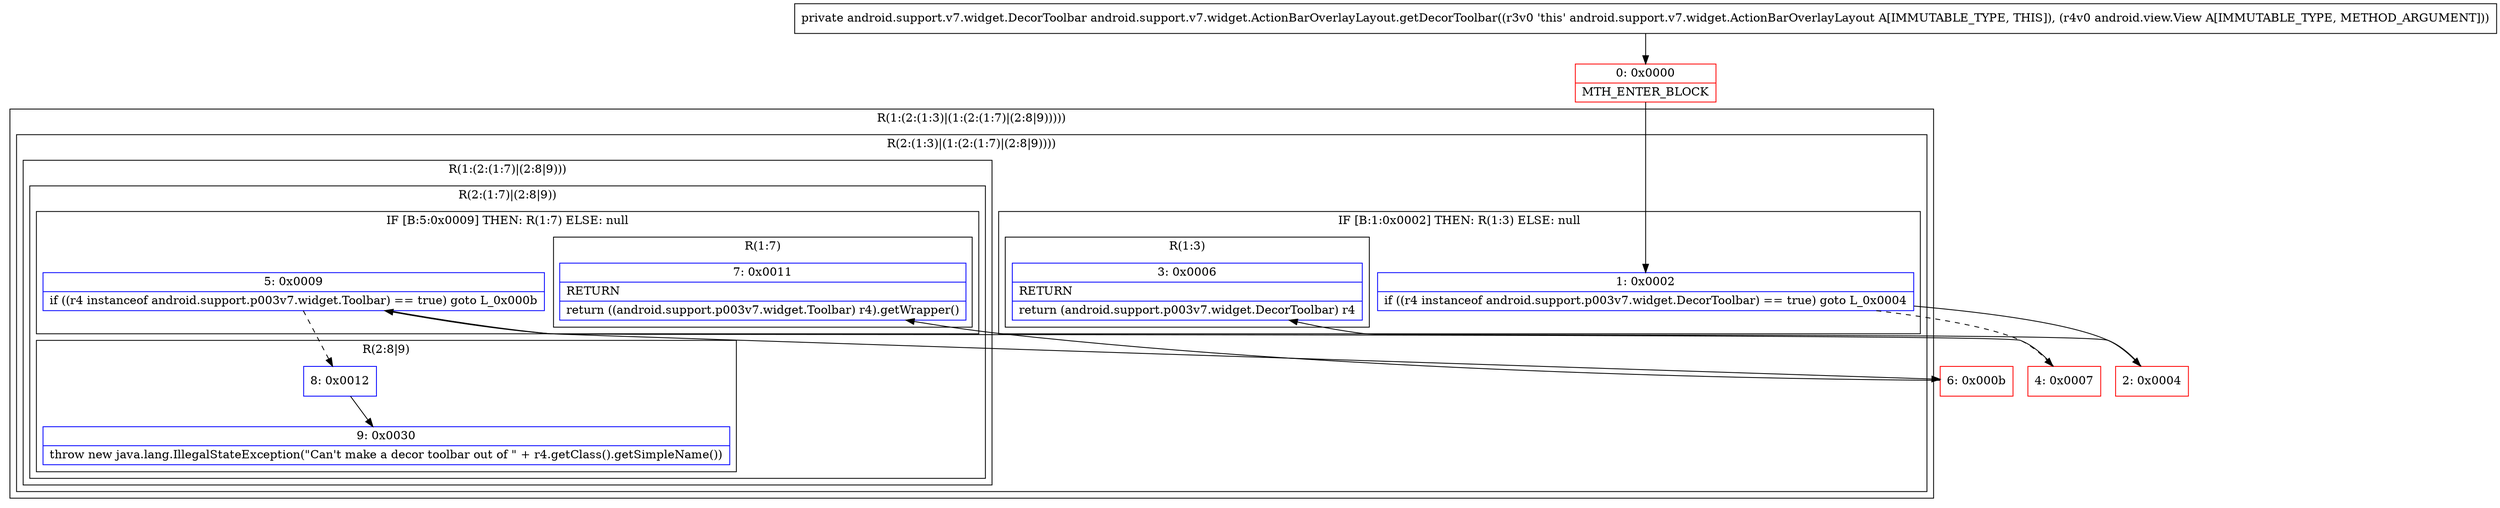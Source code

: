 digraph "CFG forandroid.support.v7.widget.ActionBarOverlayLayout.getDecorToolbar(Landroid\/view\/View;)Landroid\/support\/v7\/widget\/DecorToolbar;" {
subgraph cluster_Region_2058730119 {
label = "R(1:(2:(1:3)|(1:(2:(1:7)|(2:8|9)))))";
node [shape=record,color=blue];
subgraph cluster_Region_2088155625 {
label = "R(2:(1:3)|(1:(2:(1:7)|(2:8|9))))";
node [shape=record,color=blue];
subgraph cluster_IfRegion_563541436 {
label = "IF [B:1:0x0002] THEN: R(1:3) ELSE: null";
node [shape=record,color=blue];
Node_1 [shape=record,label="{1\:\ 0x0002|if ((r4 instanceof android.support.p003v7.widget.DecorToolbar) == true) goto L_0x0004\l}"];
subgraph cluster_Region_1409131831 {
label = "R(1:3)";
node [shape=record,color=blue];
Node_3 [shape=record,label="{3\:\ 0x0006|RETURN\l|return (android.support.p003v7.widget.DecorToolbar) r4\l}"];
}
}
subgraph cluster_Region_72043597 {
label = "R(1:(2:(1:7)|(2:8|9)))";
node [shape=record,color=blue];
subgraph cluster_Region_1295717596 {
label = "R(2:(1:7)|(2:8|9))";
node [shape=record,color=blue];
subgraph cluster_IfRegion_1536570322 {
label = "IF [B:5:0x0009] THEN: R(1:7) ELSE: null";
node [shape=record,color=blue];
Node_5 [shape=record,label="{5\:\ 0x0009|if ((r4 instanceof android.support.p003v7.widget.Toolbar) == true) goto L_0x000b\l}"];
subgraph cluster_Region_1711071626 {
label = "R(1:7)";
node [shape=record,color=blue];
Node_7 [shape=record,label="{7\:\ 0x0011|RETURN\l|return ((android.support.p003v7.widget.Toolbar) r4).getWrapper()\l}"];
}
}
subgraph cluster_Region_990634076 {
label = "R(2:8|9)";
node [shape=record,color=blue];
Node_8 [shape=record,label="{8\:\ 0x0012}"];
Node_9 [shape=record,label="{9\:\ 0x0030|throw new java.lang.IllegalStateException(\"Can't make a decor toolbar out of \" + r4.getClass().getSimpleName())\l}"];
}
}
}
}
}
Node_0 [shape=record,color=red,label="{0\:\ 0x0000|MTH_ENTER_BLOCK\l}"];
Node_2 [shape=record,color=red,label="{2\:\ 0x0004}"];
Node_4 [shape=record,color=red,label="{4\:\ 0x0007}"];
Node_6 [shape=record,color=red,label="{6\:\ 0x000b}"];
MethodNode[shape=record,label="{private android.support.v7.widget.DecorToolbar android.support.v7.widget.ActionBarOverlayLayout.getDecorToolbar((r3v0 'this' android.support.v7.widget.ActionBarOverlayLayout A[IMMUTABLE_TYPE, THIS]), (r4v0 android.view.View A[IMMUTABLE_TYPE, METHOD_ARGUMENT])) }"];
MethodNode -> Node_0;
Node_1 -> Node_2;
Node_1 -> Node_4[style=dashed];
Node_5 -> Node_6;
Node_5 -> Node_8[style=dashed];
Node_8 -> Node_9;
Node_0 -> Node_1;
Node_2 -> Node_3;
Node_4 -> Node_5;
Node_6 -> Node_7;
}

